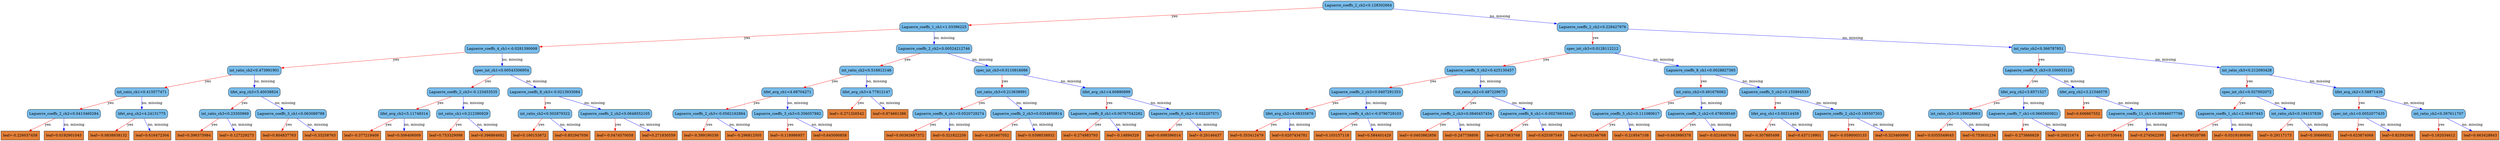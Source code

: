 digraph {
	graph [bb="0,0,7982,567",
		rankdir=TB
	];
	node [label="\N"];
	0	[fillcolor="#78bceb",
		height=0.5,
		label="Laguerre_coeffs_2_ch2<0.128302664",
		pos="4257.1,549",
		shape=box,
		style="filled, rounded",
		width=3.1076];
	1	[fillcolor="#78bceb",
		height=0.5,
		label="Laguerre_coeffs_1_ch1<1.03396225",
		pos="2881.1,460.5",
		shape=box,
		style="filled, rounded",
		width=3.0139];
	0 -> 1	[color="#FF0000",
		label=yes,
		lp="3702.1,504.75",
		pos="e,2990.1,468.35 4144.8,540.94 3888.9,524.85 3264.4,485.59 3001.2,469.05"];
	2	[fillcolor="#78bceb",
		height=0.5,
		label="Laguerre_coeffs_2_ch2<0.228427976",
		pos="4966.1,460.5",
		shape=box,
		style="filled, rounded",
		width=3.1076];
	0 -> 2	[color="#0000FF",
		label="no, missing",
		lp="4708,504.75",
		pos="e,4854,475.18 4369.5,534.29 4498.5,518.55 4709.5,492.81 4842.9,476.53"];
	3	[fillcolor="#78bceb",
		height=0.5,
		label="Laguerre_coeffs_4_ch1<-0.0281390008",
		pos="1678.1,372",
		shape=box,
		style="filled, rounded",
		width=3.2639];
	1 -> 3	[color="#FF0000",
		label=yes,
		lp="2397.1,416.25",
		pos="e,1796,381.48 2772.2,451.67 2550.1,435.7 2045.4,399.41 1807.2,382.28"];
	4	[fillcolor="#78bceb",
		height=0.5,
		label="Laguerre_coeffs_2_ch2<0.00524212746",
		pos="2881.1,372",
		shape=box,
		style="filled, rounded",
		width=3.2951];
	1 -> 4	[color="#0000FF",
		label="no, missing",
		lp="2913,416.25",
		pos="e,2881.1,390.35 2881.1,442.41 2881.1,430.76 2881.1,415.05 2881.1,401.52"];
	5	[fillcolor="#78bceb",
		height=0.5,
		label="spec_int_ch3<0.0128112212",
		pos="4966.1,372",
		shape=box,
		style="filled, rounded",
		width=2.4097];
	2 -> 5	[color="#FF0000",
		label=yes,
		lp="4975.1,416.25",
		pos="e,4966.1,390.35 4966.1,442.41 4966.1,430.76 4966.1,415.05 4966.1,401.52"];
	6	[fillcolor="#78bceb",
		height=0.5,
		label="int_ratio_ch2<0.366787851",
		pos="6513.1,372",
		shape=box,
		style="filled, rounded",
		width=2.3264];
	2 -> 6	[color="#0000FF",
		label="no, missing",
		lp="5911,416.25",
		pos="e,6429,377.71 5078.3,453.23 5369.5,436.94 6145.8,393.54 6417.6,378.34"];
	7	[fillcolor="#78bceb",
		height=0.5,
		label="int_ratio_ch2<0.473991901",
		pos="808.12,283.5",
		shape=box,
		style="filled, rounded",
		width=2.3264];
	3 -> 7	[color="#FF0000",
		label=yes,
		lp="1330.1,327.75",
		pos="e,892.24,292.86 1560.3,359.29 1386.3,341.98 1063.7,309.91 903.48,293.98"];
	8	[fillcolor="#78bceb",
		height=0.5,
		label="spec_int_ch1<0.00543306954",
		pos="1678.1,283.5",
		shape=box,
		style="filled, rounded",
		width=2.5035];
	3 -> 8	[color="#0000FF",
		label="no, missing",
		lp="1710,327.75",
		pos="e,1678.1,301.85 1678.1,353.91 1678.1,342.26 1678.1,326.55 1678.1,313.02"];
	9	[fillcolor="#78bceb",
		height=0.5,
		label="int_ratio_ch2<0.516812146",
		pos="2728.1,283.5",
		shape=box,
		style="filled, rounded",
		width=2.3264];
	4 -> 9	[color="#FF0000",
		label=yes,
		lp="2828.1,327.75",
		pos="e,2758.9,301.91 2850.5,353.7 2827.1,340.43 2794.4,321.98 2768.7,307.46"];
	10	[fillcolor="#78bceb",
		height=0.5,
		label="spec_int_ch3<0.0110916086",
		pos="3161.1,283.5",
		shape=box,
		style="filled, rounded",
		width=2.4097];
	4 -> 10	[color="#0000FF",
		label="no, missing",
		lp="3079,327.75",
		pos="e,3104.9,301.87 2937.5,353.6 2982.6,339.64 3046.2,320.01 3094,305.23"];
	15	[fillcolor="#78bceb",
		height=0.5,
		label="int_ratio_ch1<0.415577471",
		pos="447.12,195",
		shape=box,
		style="filled, rounded",
		width=2.3264];
	7 -> 15	[color="#FF0000",
		label=yes,
		lp="669.12,239.25",
		pos="e,519.94,213.45 735.51,265.1 676.36,250.93 592.81,230.91 530.85,216.06"];
	16	[fillcolor="#78bceb",
		height=0.5,
		label="lifet_avg_ch3<5.40038824",
		pos="808.12,195",
		shape=box,
		style="filled, rounded",
		width=2.2639];
	7 -> 16	[color="#0000FF",
		label="no, missing",
		lp="840,239.25",
		pos="e,808.12,213.35 808.12,265.41 808.12,253.76 808.12,238.05 808.12,224.52"];
	17	[fillcolor="#78bceb",
		height=0.5,
		label="Laguerre_coeffs_2_ch3<-0.123453535",
		pos="1481.1,195",
		shape=box,
		style="filled, rounded",
		width=3.1701];
	8 -> 17	[color="#FF0000",
		label=yes,
		lp="1607.1,239.25",
		pos="e,1520.8,213.41 1638.7,265.2 1607.8,251.63 1564.6,232.66 1531.2,218.01"];
	18	[fillcolor="#78bceb",
		height=0.5,
		label="Laguerre_coeffs_8_ch3<-0.0213933084",
		pos="1738.1,195",
		shape=box,
		style="filled, rounded",
		width=3.2639];
	8 -> 18	[color="#0000FF",
		label="no, missing",
		lp="1746,239.25",
		pos="e,1726.1,213.35 1690,265.41 1698.5,253.17 1710.1,236.45 1719.8,222.49"];
	31	[fillcolor="#78bceb",
		height=0.5,
		label="Laguerre_coeffs_2_ch2<0.0413460284",
		pos="199.12,106.5",
		shape=box,
		style="filled, rounded",
		width=3.2014];
	15 -> 31	[color="#FF0000",
		label=yes,
		lp="355.12,150.75",
		pos="e,248.93,124.87 397.24,176.6 357.55,162.76 301.87,143.34 259.64,128.61"];
	32	[fillcolor="#78bceb",
		height=0.5,
		label="lifet_avg_ch2<4.24131775",
		pos="447.12,106.5",
		shape=box,
		style="filled, rounded",
		width=2.2639];
	15 -> 32	[color="#0000FF",
		label="no, missing",
		lp="479,150.75",
		pos="e,447.12,124.85 447.12,176.91 447.12,165.26 447.12,149.55 447.12,136.02"];
	33	[fillcolor="#78bceb",
		height=0.5,
		label="int_ratio_ch3<0.23350969",
		pos="714.12,106.5",
		shape=box,
		style="filled, rounded",
		width=2.2326];
	16 -> 33	[color="#FF0000",
		label=yes,
		lp="779.12,150.75",
		pos="e,732.98,124.85 789.55,176.91 775.74,164.2 756.68,146.66 741.17,132.39"];
	34	[fillcolor="#78bceb",
		height=0.5,
		label="Laguerre_coeffs_3_ch1<0.063089788",
		pos="924.12,106.5",
		shape=box,
		style="filled, rounded",
		width=3.1076];
	16 -> 34	[color="#0000FF",
		label="no, missing",
		lp="909,150.75",
		pos="e,900.97,124.77 831.32,176.7 848.71,163.74 872.72,145.84 891.96,131.49"];
	63	[fillcolor="#e48038",
		height=0.5,
		label="leaf=-0.226037458",
		pos="60.125,18",
		shape=box,
		style=filled,
		width=1.6701];
	31 -> 63	[color="#FF0000",
		label=yes,
		lp="151.12,62.25",
		pos="e,87.871,36.267 171.33,88.203 150.12,75.003 120.68,56.683 97.42,42.209"];
	64	[fillcolor="#e48038",
		height=0.5,
		label="leaf=0.0192901045",
		pos="199.12,18",
		shape=box,
		style=filled,
		width=1.7014];
	31 -> 64	[color="#0000FF",
		label="no, missing",
		lp="231,62.25",
		pos="e,199.12,36.35 199.12,88.41 199.12,76.758 199.12,61.047 199.12,47.519"];
	65	[fillcolor="#e48038",
		height=0.5,
		label="leaf=-0.0838938132",
		pos="342.12,18",
		shape=box,
		style=filled,
		width=1.7639];
	32 -> 65	[color="#FF0000",
		label=yes,
		lp="413.12,62.25",
		pos="e,363.08,36.267 426.13,88.203 410.53,75.356 389.05,57.661 371.72,43.38"];
	66	[fillcolor="#e48038",
		height=0.5,
		label="leaf=0.616472304",
		pos="481.12,18",
		shape=box,
		style=filled,
		width=1.6076];
	32 -> 66	[color="#0000FF",
		label="no, missing",
		lp="500,62.25",
		pos="e,474.31,36.35 453.84,88.41 458.52,76.522 464.85,60.41 470.24,46.702"];
	67	[fillcolor="#e48038",
		height=0.5,
		label="leaf=0.396375984",
		pos="615.12,18",
		shape=box,
		style=filled,
		width=1.6076];
	33 -> 67	[color="#FF0000",
		label=yes,
		lp="683.12,62.25",
		pos="e,634.98,36.35 694.57,88.41 680.02,75.698 659.94,58.157 643.61,43.889"];
	68	[fillcolor="#e48038",
		height=0.5,
		label="leaf=-0.127229273",
		pos="751.12,18",
		shape=box,
		style=filled,
		width=1.6701];
	33 -> 68	[color="#0000FF",
		label="no, missing",
		lp="768,62.25",
		pos="e,743.7,36.35 721.44,88.41 726.52,76.522 733.41,60.41 739.28,46.702"];
	69	[fillcolor="#e48038",
		height=0.5,
		label="leaf=0.804837763",
		pos="887.12,18",
		shape=box,
		style=filled,
		width=1.6076];
	34 -> 69	[color="#FF0000",
		label=yes,
		lp="918.12,62.25",
		pos="e,894.55,36.35 916.81,88.41 911.73,76.522 904.84,60.41 898.97,46.702"];
	70	[fillcolor="#e48038",
		height=0.5,
		label="leaf=0.33258763",
		pos="1017.1,18",
		shape=box,
		style=filled,
		width=1.5139];
	34 -> 70	[color="#0000FF",
		label="no, missing",
		lp="1011,62.25",
		pos="e,998.47,36.35 942.5,88.41 956.17,75.698 975.03,58.157 990.37,43.889"];
	35	[fillcolor="#78bceb",
		height=0.5,
		label="lifet_avg_ch2<5.11748314",
		pos="1286.1,106.5",
		shape=box,
		style="filled, rounded",
		width=2.2639];
	17 -> 35	[color="#FF0000",
		label=yes,
		lp="1410.1,150.75",
		pos="e,1325.4,124.91 1442.1,176.7 1411.5,163.13 1368.8,144.16 1335.7,129.51"];
	36	[fillcolor="#78bceb",
		height=0.5,
		label="int_ratio_ch1<0.212390929",
		pos="1481.1,106.5",
		shape=box,
		style="filled, rounded",
		width=2.3264];
	17 -> 36	[color="#0000FF",
		label="no, missing",
		lp="1513,150.75",
		pos="e,1481.1,124.85 1481.1,176.91 1481.1,165.26 1481.1,149.55 1481.1,136.02"];
	37	[fillcolor="#78bceb",
		height=0.5,
		label="int_ratio_ch2<0.502879322",
		pos="1738.1,106.5",
		shape=box,
		style="filled, rounded",
		width=2.3264];
	18 -> 37	[color="#FF0000",
		label=yes,
		lp="1747.1,150.75",
		pos="e,1738.1,124.85 1738.1,176.91 1738.1,165.26 1738.1,149.55 1738.1,136.02"];
	38	[fillcolor="#78bceb",
		height=0.5,
		label="Laguerre_coeffs_2_ch2<0.0648552105",
		pos="1961.1,106.5",
		shape=box,
		style="filled, rounded",
		width=3.2014];
	18 -> 38	[color="#0000FF",
		label="no, missing",
		lp="1902,150.75",
		pos="e,1916.3,124.87 1783,176.6 1818.4,162.85 1868.1,143.58 1906,128.89"];
	71	[fillcolor="#e48038",
		height=0.5,
		label="leaf=-0.377219409",
		pos="1150.1,18",
		shape=box,
		style=filled,
		width=1.6701];
	35 -> 71	[color="#FF0000",
		label=yes,
		lp="1240.1,62.25",
		pos="e,1177.3,36.267 1258.9,88.203 1238.3,75.062 1209.6,56.846 1186.9,42.403"];
	72	[fillcolor="#e48038",
		height=0.5,
		label="leaf=0.506406009",
		pos="1286.1,18",
		shape=box,
		style=filled,
		width=1.6076];
	35 -> 72	[color="#0000FF",
		label="no, missing",
		lp="1318,62.25",
		pos="e,1286.1,36.35 1286.1,88.41 1286.1,76.758 1286.1,61.047 1286.1,47.519"];
	73	[fillcolor="#e48038",
		height=0.5,
		label="leaf=0.753329098",
		pos="1420.1,18",
		shape=box,
		style=filled,
		width=1.6076];
	36 -> 73	[color="#FF0000",
		label=yes,
		lp="1465.1,62.25",
		pos="e,1432.4,36.35 1469.1,88.41 1460.4,76.169 1448.6,59.449 1438.8,45.487"];
	74	[fillcolor="#e48038",
		height=0.5,
		label="leaf=0.396864682",
		pos="1554.1,18",
		shape=box,
		style=filled,
		width=1.6076];
	36 -> 74	[color="#0000FF",
		label="no, missing",
		lp="1557,62.25",
		pos="e,1539.5,36.35 1495.5,88.41 1506,76.051 1520.3,59.127 1532.1,45.085"];
	75	[fillcolor="#e48038",
		height=0.5,
		label="leaf=0.160153672",
		pos="1688.1,18",
		shape=box,
		style=filled,
		width=1.6076];
	37 -> 75	[color="#FF0000",
		label=yes,
		lp="1727.1,62.25",
		pos="e,1698.2,36.35 1728.2,88.41 1721.3,76.405 1711.9,60.091 1703.9,46.295"];
	76	[fillcolor="#e48038",
		height=0.5,
		label="leaf=0.852947056",
		pos="1822.1,18",
		shape=box,
		style=filled,
		width=1.6076];
	37 -> 76	[color="#0000FF",
		label="no, missing",
		lp="1820,62.25",
		pos="e,1805.3,36.35 1754.7,88.41 1767,75.816 1783.8,58.481 1797.6,44.286"];
	77	[fillcolor="#e48038",
		height=0.5,
		label="leaf=-0.0474570058",
		pos="1961.1,18",
		shape=box,
		style=filled,
		width=1.7639];
	38 -> 77	[color="#FF0000",
		label=yes,
		lp="1970.1,62.25",
		pos="e,1961.1,36.35 1961.1,88.41 1961.1,76.758 1961.1,61.047 1961.1,47.519"];
	78	[fillcolor="#e48038",
		height=0.5,
		label="leaf=0.271830559",
		pos="2100.1,18",
		shape=box,
		style=filled,
		width=1.6076];
	38 -> 78	[color="#0000FF",
		label="no, missing",
		lp="2075,62.25",
		pos="e,2072.4,36.267 1988.9,88.203 2010.1,75.003 2039.6,56.683 2062.8,42.209"];
	19	[fillcolor="#78bceb",
		height=0.5,
		label="lifet_avg_ch1<4.68704271",
		pos="2512.1,195",
		shape=box,
		style="filled, rounded",
		width=2.2639];
	9 -> 19	[color="#FF0000",
		label=yes,
		lp="2649.1,239.25",
		pos="e,2555.5,213.37 2684.7,265.1 2650.5,251.4 2602.6,232.25 2566,217.58"];
	20	[fillcolor="#78bceb",
		height=0.5,
		label="lifet_avg_ch3<4.77812147",
		pos="2728.1,195",
		shape=box,
		style="filled, rounded",
		width=2.2639];
	9 -> 20	[color="#0000FF",
		label="no, missing",
		lp="2760,239.25",
		pos="e,2728.1,213.35 2728.1,265.41 2728.1,253.76 2728.1,238.05 2728.1,224.52"];
	21	[fillcolor="#78bceb",
		height=0.5,
		label="int_ratio_ch3<0.213638991",
		pos="3161.1,195",
		shape=box,
		style="filled, rounded",
		width=2.3264];
	10 -> 21	[color="#FF0000",
		label=yes,
		lp="3170.1,239.25",
		pos="e,3161.1,213.35 3161.1,265.41 3161.1,253.76 3161.1,238.05 3161.1,224.52"];
	22	[fillcolor="#78bceb",
		height=0.5,
		label="lifet_avg_ch1<4.60880899",
		pos="3530.1,195",
		shape=box,
		style="filled, rounded",
		width=2.2639];
	10 -> 22	[color="#0000FF",
		label="no, missing",
		lp="3411,239.25",
		pos="e,3455.7,213.45 3235.4,265.1 3295.8,250.93 3381.2,230.91 3444.5,216.06"];
	39	[fillcolor="#78bceb",
		height=0.5,
		label="Laguerre_coeffs_2_ch3<-0.0562162884",
		pos="2265.1,106.5",
		shape=box,
		style="filled, rounded",
		width=3.2639];
	19 -> 39	[color="#FF0000",
		label=yes,
		lp="2420.1,150.75",
		pos="e,2314.7,124.87 2462.4,176.6 2422.9,162.76 2367.5,143.34 2325.4,128.61"];
	40	[fillcolor="#78bceb",
		height=0.5,
		label="Laguerre_coeffs_3_ch3<0.356057882",
		pos="2512.1,106.5",
		shape=box,
		style="filled, rounded",
		width=3.1076];
	19 -> 40	[color="#0000FF",
		label="no, missing",
		lp="2544,150.75",
		pos="e,2512.1,124.85 2512.1,176.91 2512.1,165.26 2512.1,149.55 2512.1,136.02"];
	41	[fillcolor="#e48038",
		height=0.5,
		label="leaf=-0.271326542",
		pos="2702.1,106.5",
		shape=box,
		style=filled,
		width=1.6701];
	20 -> 41	[color="#FF0000",
		label=yes,
		lp="2727.1,150.75",
		pos="e,2707.3,124.85 2723,176.91 2719.5,165.14 2714.7,149.23 2710.6,135.61"];
	42	[fillcolor="#e48038",
		height=0.5,
		label="leaf=0.874661386",
		pos="2838.1,106.5",
		shape=box,
		style=filled,
		width=1.6076];
	20 -> 42	[color="#0000FF",
		label="no, missing",
		lp="2825,150.75",
		pos="e,2816.2,124.77 2750.1,176.7 2766.5,163.86 2789,146.16 2807.1,131.88"];
	79	[fillcolor="#e48038",
		height=0.5,
		label="leaf=-0.399190336",
		pos="2236.1,18",
		shape=box,
		style=filled,
		width=1.6701];
	39 -> 79	[color="#FF0000",
		label=yes,
		lp="2263.1,62.25",
		pos="e,2241.9,36.35 2259.4,88.41 2255.4,76.64 2250.1,60.729 2245.5,47.11"];
	80	[fillcolor="#e48038",
		height=0.5,
		label="leaf=-0.296812505",
		pos="2374.1,18",
		shape=box,
		style=filled,
		width=1.6701];
	39 -> 80	[color="#0000FF",
		label="no, missing",
		lp="2362,62.25",
		pos="e,2352.4,36.267 2286.9,88.203 2303.1,75.356 2325.4,57.661 2343.4,43.38"];
	81	[fillcolor="#e48038",
		height=0.5,
		label="leaf=-0.118986957",
		pos="2512.1,18",
		shape=box,
		style=filled,
		width=1.6701];
	40 -> 81	[color="#FF0000",
		label=yes,
		lp="2521.1,62.25",
		pos="e,2512.1,36.35 2512.1,88.41 2512.1,76.758 2512.1,61.047 2512.1,47.519"];
	82	[fillcolor="#e48038",
		height=0.5,
		label="leaf=0.645690858",
		pos="2648.1,18",
		shape=box,
		style=filled,
		width=1.6076];
	40 -> 82	[color="#0000FF",
		label="no, missing",
		lp="2625,62.25",
		pos="e,2621,36.267 2539.3,88.203 2560,75.062 2588.6,56.846 2611.3,42.403"];
	43	[fillcolor="#78bceb",
		height=0.5,
		label="Laguerre_coeffs_4_ch1<0.0520729274",
		pos="3029.1,106.5",
		shape=box,
		style="filled, rounded",
		width=3.2014];
	21 -> 43	[color="#FF0000",
		label=yes,
		lp="3116.1,150.75",
		pos="e,3055.5,124.77 3134.7,176.7 3114.7,163.56 3086.9,145.35 3064.8,130.9"];
	44	[fillcolor="#78bceb",
		height=0.5,
		label="Laguerre_coeffs_2_ch3<0.0354850814",
		pos="3278.1,106.5",
		shape=box,
		style="filled, rounded",
		width=3.2014];
	21 -> 44	[color="#0000FF",
		label="no, missing",
		lp="3262,150.75",
		pos="e,3254.8,124.77 3184.5,176.7 3202.1,163.74 3226.3,145.84 3245.7,131.49"];
	45	[fillcolor="#78bceb",
		height=0.5,
		label="Laguerre_coeffs_8_ch1<0.00767542282",
		pos="3530.1,106.5",
		shape=box,
		style="filled, rounded",
		width=3.2951];
	22 -> 45	[color="#FF0000",
		label=yes,
		lp="3539.1,150.75",
		pos="e,3530.1,124.85 3530.1,176.91 3530.1,165.26 3530.1,149.55 3530.1,136.02"];
	46	[fillcolor="#78bceb",
		height=0.5,
		label="Laguerre_coeffs_6_ch2<-0.032207571",
		pos="3781.1,106.5",
		shape=box,
		style="filled, rounded",
		width=3.1701];
	22 -> 46	[color="#0000FF",
		label="no, missing",
		lp="3710,150.75",
		pos="e,3730.7,124.87 3580.6,176.6 3620.8,162.76 3677.1,143.34 3719.9,128.61"];
	83	[fillcolor="#e48038",
		height=0.5,
		label="leaf=0.00362687372",
		pos="2888.1,18",
		shape=box,
		style=filled,
		width=1.7951];
	43 -> 83	[color="#FF0000",
		label=yes,
		lp="2981.1,62.25",
		pos="e,2916.3,36.267 3000.9,88.203 2979.4,75.003 2949.6,56.683 2926,42.209"];
	84	[fillcolor="#e48038",
		height=0.5,
		label="leaf=0.321822256",
		pos="3029.1,18",
		shape=box,
		style=filled,
		width=1.6076];
	43 -> 84	[color="#0000FF",
		label="no, missing",
		lp="3061,62.25",
		pos="e,3029.1,36.35 3029.1,88.41 3029.1,76.758 3029.1,61.047 3029.1,47.519"];
	85	[fillcolor="#e48038",
		height=0.5,
		label="leaf=-0.263407052",
		pos="3165.1,18",
		shape=box,
		style=filled,
		width=1.6701];
	44 -> 85	[color="#FF0000",
		label=yes,
		lp="3241.1,62.25",
		pos="e,3187.7,36.267 3255.5,88.203 3238.7,75.297 3215.4,57.498 3196.7,43.183"];
	86	[fillcolor="#e48038",
		height=0.5,
		label="leaf=-0.0398538932",
		pos="3307.1,18",
		shape=box,
		style=filled,
		width=1.7639];
	44 -> 86	[color="#0000FF",
		label="no, missing",
		lp="3328,62.25",
		pos="e,3301.3,36.35 3283.9,88.41 3287.8,76.64 3293.1,60.729 3297.7,47.11"];
	87	[fillcolor="#e48038",
		height=0.5,
		label="leaf=-0.274983793",
		pos="3449.1,18",
		shape=box,
		style=filled,
		width=1.6701];
	45 -> 87	[color="#FF0000",
		label=yes,
		lp="3506.1,62.25",
		pos="e,3465.4,36.35 3514.1,88.41 3502.4,75.934 3486.4,58.805 3473.2,44.685"];
	88	[fillcolor="#e48038",
		height=0.5,
		label="leaf=-0.14894329",
		pos="3584.1,18",
		shape=box,
		style=filled,
		width=1.5764];
	45 -> 88	[color="#0000FF",
		label="no, missing",
		lp="3594,62.25",
		pos="e,3573.3,36.35 3540.8,88.41 3548.4,76.287 3558.7,59.77 3567.3,45.89"];
	89	[fillcolor="#e48038",
		height=0.5,
		label="leaf=0.699396014",
		pos="3717.1,18",
		shape=box,
		style=filled,
		width=1.6076];
	46 -> 89	[color="#FF0000",
		label=yes,
		lp="3764.1,62.25",
		pos="e,3730,36.35 3768.5,88.41 3759.4,76.169 3747.1,59.449 3736.7,45.487"];
	90	[fillcolor="#e48038",
		height=0.5,
		label="leaf=-0.20146437",
		pos="3850.1,18",
		shape=box,
		style=filled,
		width=1.5764];
	46 -> 90	[color="#0000FF",
		label="no, missing",
		lp="3854,62.25",
		pos="e,3836.3,36.35 3794.8,88.41 3804.6,76.051 3818.1,59.127 3829.3,45.085"];
	11	[fillcolor="#78bceb",
		height=0.5,
		label="Laguerre_coeffs_3_ch2<0.425130457",
		pos="4755.1,283.5",
		shape=box,
		style="filled, rounded",
		width=3.1076];
	5 -> 11	[color="#FF0000",
		label=yes,
		lp="4889.1,327.75",
		pos="e,4797.5,301.87 4923.7,353.6 4890.3,339.9 4843.5,320.75 4807.8,306.08"];
	12	[fillcolor="#78bceb",
		height=0.5,
		label="Laguerre_coeffs_8_ch1<0.0028827365",
		pos="5385.1,283.5",
		shape=box,
		style="filled, rounded",
		width=3.2014];
	5 -> 12	[color="#0000FF",
		label="no, missing",
		lp="5246,327.75",
		pos="e,5300.4,302 5050.7,353.55 5119.8,339.28 5217.5,319.1 5289.5,304.24"];
	13	[fillcolor="#78bceb",
		height=0.5,
		label="Laguerre_coeffs_5_ch3<0.100053124",
		pos="6513.1,283.5",
		shape=box,
		style="filled, rounded",
		width=3.1076];
	6 -> 13	[color="#FF0000",
		label=yes,
		lp="6522.1,327.75",
		pos="e,6513.1,301.85 6513.1,353.91 6513.1,342.26 6513.1,326.55 6513.1,313.02"];
	14	[fillcolor="#78bceb",
		height=0.5,
		label="int_ratio_ch3<0.212093428",
		pos="7179.1,283.5",
		shape=box,
		style="filled, rounded",
		width=2.3264];
	6 -> 14	[color="#0000FF",
		label="no, missing",
		lp="6938,327.75",
		pos="e,7095.1,295.41 6597.1,360.09 6721.4,343.95 6953.6,313.79 7084,296.86"];
	23	[fillcolor="#78bceb",
		height=0.5,
		label="Laguerre_coeffs_2_ch3<0.0407291353",
		pos="4364.1,195",
		shape=box,
		style="filled, rounded",
		width=3.2014];
	11 -> 23	[color="#FF0000",
		label=yes,
		lp="4604.1,239.25",
		pos="e,4443,213.45 4676.5,265.1 4612.1,250.87 4521.2,230.74 4454,215.88"];
	24	[fillcolor="#78bceb",
		height=0.5,
		label="int_ratio_ch2<0.487229675",
		pos="4755.1,195",
		shape=box,
		style="filled, rounded",
		width=2.3264];
	11 -> 24	[color="#0000FF",
		label="no, missing",
		lp="4787,239.25",
		pos="e,4755.1,213.35 4755.1,265.41 4755.1,253.76 4755.1,238.05 4755.1,224.52"];
	25	[fillcolor="#78bceb",
		height=0.5,
		label="int_ratio_ch2<0.491676062",
		pos="5385.1,195",
		shape=box,
		style="filled, rounded",
		width=2.3264];
	12 -> 25	[color="#FF0000",
		label=yes,
		lp="5394.1,239.25",
		pos="e,5385.1,213.35 5385.1,265.41 5385.1,253.76 5385.1,238.05 5385.1,224.52"];
	26	[fillcolor="#78bceb",
		height=0.5,
		label="Laguerre_coeffs_5_ch2<0.155894533",
		pos="5675.1,195",
		shape=box,
		style="filled, rounded",
		width=3.1076];
	12 -> 26	[color="#0000FF",
		label="no, missing",
		lp="5588,239.25",
		pos="e,5616.9,213.37 5443.5,265.1 5490.4,251.11 5556.4,231.42 5605.9,216.64"];
	47	[fillcolor="#78bceb",
		height=0.5,
		label="lifet_avg_ch2<4.08335876",
		pos="4120.1,106.5",
		shape=box,
		style="filled, rounded",
		width=2.2639];
	23 -> 47	[color="#FF0000",
		label=yes,
		lp="4273.1,150.75",
		pos="e,4169.1,124.87 4315,176.6 4276.1,162.79 4221.4,143.42 4179.9,128.7"];
	48	[fillcolor="#78bceb",
		height=0.5,
		label="Laguerre_coeffs_4_ch1<-0.0796729103",
		pos="4364.1,106.5",
		shape=box,
		style="filled, rounded",
		width=3.2639];
	23 -> 48	[color="#0000FF",
		label="no, missing",
		lp="4396,150.75",
		pos="e,4364.1,124.85 4364.1,176.91 4364.1,165.26 4364.1,149.55 4364.1,136.02"];
	49	[fillcolor="#78bceb",
		height=0.5,
		label="Laguerre_coeffs_2_ch3<0.0840457454",
		pos="4628.1,106.5",
		shape=box,
		style="filled, rounded",
		width=3.2014];
	24 -> 49	[color="#FF0000",
		label=yes,
		lp="4712.1,150.75",
		pos="e,4653.5,124.77 4729.7,176.7 4710.5,163.62 4683.9,145.51 4662.8,131.1"];
	50	[fillcolor="#78bceb",
		height=0.5,
		label="Laguerre_coeffs_8_ch1<-0.00276633445",
		pos="4882.1,106.5",
		shape=box,
		style="filled, rounded",
		width=3.3576];
	24 -> 50	[color="#0000FF",
		label="no, missing",
		lp="4862,150.75",
		pos="e,4856.8,124.77 4780.5,176.7 4799.7,163.62 4826.3,145.51 4847.5,131.1"];
	91	[fillcolor="#e48038",
		height=0.5,
		label="leaf=0.353412479",
		pos="3983.1,18",
		shape=box,
		style=filled,
		width=1.6076];
	47 -> 91	[color="#FF0000",
		label=yes,
		lp="4073.1,62.25",
		pos="e,4010.5,36.267 4092.7,88.203 4071.9,75.062 4043.1,56.846 4020.2,42.403"];
	92	[fillcolor="#e48038",
		height=0.5,
		label="leaf=0.0207434781",
		pos="4120.1,18",
		shape=box,
		style=filled,
		width=1.7014];
	47 -> 92	[color="#0000FF",
		label="no, missing",
		lp="4152,62.25",
		pos="e,4120.1,36.35 4120.1,88.41 4120.1,76.758 4120.1,61.047 4120.1,47.519"];
	93	[fillcolor="#e48038",
		height=0.5,
		label="leaf=0.103157118",
		pos="4257.1,18",
		shape=box,
		style=filled,
		width=1.6076];
	48 -> 93	[color="#FF0000",
		label=yes,
		lp="4330.1,62.25",
		pos="e,4278.5,36.267 4342.7,88.203 4326.8,75.356 4304.9,57.661 4287.3,43.38"];
	94	[fillcolor="#e48038",
		height=0.5,
		label="leaf=0.584401429",
		pos="4391.1,18",
		shape=box,
		style=filled,
		width=1.6076];
	48 -> 94	[color="#0000FF",
		label="no, missing",
		lp="4412,62.25",
		pos="e,4385.7,36.35 4369.5,88.41 4373.1,76.64 4378.1,60.729 4382.4,47.11"];
	95	[fillcolor="#e48038",
		height=0.5,
		label="leaf=-0.0403862856",
		pos="4530.1,18",
		shape=box,
		style=filled,
		width=1.7639];
	49 -> 95	[color="#FF0000",
		label=yes,
		lp="4597.1,62.25",
		pos="e,4549.8,36.35 4608.8,88.41 4594.4,75.698 4574.5,58.157 4558.3,43.889"];
	96	[fillcolor="#e48038",
		height=0.5,
		label="leaf=0.247738808",
		pos="4669.1,18",
		shape=box,
		style=filled,
		width=1.6076];
	49 -> 96	[color="#0000FF",
		label="no, missing",
		lp="4685,62.25",
		pos="e,4660.9,36.35 4636.2,88.41 4641.9,76.522 4649.5,60.41 4656,46.702"];
	97	[fillcolor="#e48038",
		height=0.5,
		label="leaf=0.287363768",
		pos="4803.1,18",
		shape=box,
		style=filled,
		width=1.6076];
	50 -> 97	[color="#FF0000",
		label=yes,
		lp="4859.1,62.25",
		pos="e,4819,36.35 4866.5,88.41 4855.1,75.934 4839.5,58.805 4826.6,44.685"];
	98	[fillcolor="#e48038",
		height=0.5,
		label="leaf=0.625387549",
		pos="4937.1,18",
		shape=box,
		style=filled,
		width=1.6076];
	50 -> 98	[color="#0000FF",
		label="no, missing",
		lp="4947,62.25",
		pos="e,4926.1,36.35 4893,88.41 4900.7,76.287 4911.2,59.77 4920,45.89"];
	51	[fillcolor="#78bceb",
		height=0.5,
		label="Laguerre_coeffs_5_ch2<0.111080617",
		pos="5203.1,106.5",
		shape=box,
		style="filled, rounded",
		width=3.1076];
	25 -> 51	[color="#FF0000",
		label=yes,
		lp="5320.1,150.75",
		pos="e,5239.8,124.91 5348.7,176.7 5320.3,163.19 5280.6,144.32 5249.8,129.7"];
	52	[fillcolor="#78bceb",
		height=0.5,
		label="Laguerre_coeffs_3_ch2<0.478038549",
		pos="5445.1,106.5",
		shape=box,
		style="filled, rounded",
		width=3.1076];
	25 -> 52	[color="#0000FF",
		label="no, missing",
		lp="5453,150.75",
		pos="e,5433.1,124.85 5397,176.91 5405.5,164.67 5417.1,147.95 5426.8,133.99"];
	53	[fillcolor="#78bceb",
		height=0.5,
		label="lifet_avg_ch1<3.00214458",
		pos="5675.1,106.5",
		shape=box,
		style="filled, rounded",
		width=2.2639];
	26 -> 53	[color="#FF0000",
		label=yes,
		lp="5684.1,150.75",
		pos="e,5675.1,124.85 5675.1,176.91 5675.1,165.26 5675.1,149.55 5675.1,136.02"];
	54	[fillcolor="#78bceb",
		height=0.5,
		label="Laguerre_coeffs_2_ch2<0.195507303",
		pos="5905.1,106.5",
		shape=box,
		style="filled, rounded",
		width=3.1076];
	26 -> 54	[color="#0000FF",
		label="no, missing",
		lp="5843,150.75",
		pos="e,5858.9,124.87 5721.4,176.6 5758,162.85 5809.2,143.58 5848.3,128.89"];
	99	[fillcolor="#e48038",
		height=0.5,
		label="leaf=0.0425246768",
		pos="5074.1,18",
		shape=box,
		style=filled,
		width=1.7014];
	51 -> 99	[color="#FF0000",
		label=yes,
		lp="5160.1,62.25",
		pos="e,5099.9,36.267 5177.3,88.203 5157.8,75.12 5130.8,57.01 5109.3,42.597"];
	100	[fillcolor="#e48038",
		height=0.5,
		label="leaf=-0.219547108",
		pos="5213.1,18",
		shape=box,
		style=filled,
		width=1.6701];
	51 -> 100	[color="#0000FF",
		label="no, missing",
		lp="5241,62.25",
		pos="e,5211.1,36.35 5205.1,88.41 5206.4,76.758 5208.3,61.047 5209.8,47.519"];
	101	[fillcolor="#e48038",
		height=0.5,
		label="leaf=0.663990378",
		pos="5349.1,18",
		shape=box,
		style=filled,
		width=1.6076];
	52 -> 101	[color="#FF0000",
		label=yes,
		lp="5415.1,62.25",
		pos="e,5368.4,36.35 5426.2,88.41 5412.1,75.698 5392.6,58.157 5376.7,43.889"];
	102	[fillcolor="#e48038",
		height=0.5,
		label="leaf=-0.0218467694",
		pos="5488.1,18",
		shape=box,
		style=filled,
		width=1.7639];
	52 -> 102	[color="#0000FF",
		label="no, missing",
		lp="5503,62.25",
		pos="e,5479.5,36.35 5453.6,88.41 5459.6,76.405 5467.7,60.091 5474.6,46.295"];
	103	[fillcolor="#e48038",
		height=0.5,
		label="leaf=-0.307885498",
		pos="5630.1,18",
		shape=box,
		style=filled,
		width=1.6701];
	53 -> 103	[color="#FF0000",
		label=yes,
		lp="5666.1,62.25",
		pos="e,5639.2,36.35 5666.2,88.41 5660,76.405 5651.5,60.091 5644.3,46.295"];
	104	[fillcolor="#e48038",
		height=0.5,
		label="leaf=0.437119901",
		pos="5766.1,18",
		shape=box,
		style=filled,
		width=1.6076];
	53 -> 104	[color="#0000FF",
		label="no, missing",
		lp="5761,62.25",
		pos="e,5747.9,36.35 5693.1,88.41 5706.5,75.698 5724.9,58.157 5739.9,43.889"];
	105	[fillcolor="#e48038",
		height=0.5,
		label="leaf=-0.0590003133",
		pos="5905.1,18",
		shape=box,
		style=filled,
		width=1.7639];
	54 -> 105	[color="#FF0000",
		label=yes,
		lp="5914.1,62.25",
		pos="e,5905.1,36.35 5905.1,88.41 5905.1,76.758 5905.1,61.047 5905.1,47.519"];
	106	[fillcolor="#e48038",
		height=0.5,
		label="leaf=0.323460996",
		pos="6044.1,18",
		shape=box,
		style=filled,
		width=1.6076];
	54 -> 106	[color="#0000FF",
		label="no, missing",
		lp="6019,62.25",
		pos="e,6016.4,36.267 5932.9,88.203 5954.1,75.003 5983.6,56.683 6006.8,42.209"];
	27	[fillcolor="#78bceb",
		height=0.5,
		label="lifet_avg_ch2<3.8571527",
		pos="6465.1,195",
		shape=box,
		style="filled, rounded",
		width=2.1701];
	13 -> 27	[color="#FF0000",
		label=yes,
		lp="6503.1,239.25",
		pos="e,6474.8,213.35 6503.6,265.41 6497,253.4 6487.9,237.09 6480.3,223.3"];
	28	[fillcolor="#78bceb",
		height=0.5,
		label="lifet_avg_ch2<3.21546578",
		pos="6656.1,195",
		shape=box,
		style="filled, rounded",
		width=2.2639];
	13 -> 28	[color="#0000FF",
		label="no, missing",
		lp="6630,239.25",
		pos="e,6627.6,213.27 6541.7,265.2 6563.5,252 6593.8,233.68 6617.8,219.21"];
	29	[fillcolor="#78bceb",
		height=0.5,
		label="spec_int_ch1<0.027002072",
		pos="7179.1,195",
		shape=box,
		style="filled, rounded",
		width=2.316];
	14 -> 29	[color="#FF0000",
		label=yes,
		lp="7188.1,239.25",
		pos="e,7179.1,213.35 7179.1,265.41 7179.1,253.76 7179.1,238.05 7179.1,224.52"];
	30	[fillcolor="#78bceb",
		height=0.5,
		label="lifet_avg_ch2<3.58871436",
		pos="7536.1,195",
		shape=box,
		style="filled, rounded",
		width=2.2639];
	14 -> 30	[color="#0000FF",
		label="no, missing",
		lp="7422,239.25",
		pos="e,7464.1,213.45 7250.9,265.1 7309.3,250.96 7391.7,230.99 7452.9,216.15"];
	55	[fillcolor="#78bceb",
		height=0.5,
		label="int_ratio_ch3<0.189028963",
		pos="6248.1,106.5",
		shape=box,
		style="filled, rounded",
		width=2.3264];
	27 -> 55	[color="#FF0000",
		label=yes,
		lp="6385.1,150.75",
		pos="e,6291.7,124.87 6421.5,176.6 6387.1,162.9 6339.1,143.75 6302.3,129.08"];
	56	[fillcolor="#78bceb",
		height=0.5,
		label="Laguerre_coeffs_7_ch1<0.0665600821",
		pos="6465.1,106.5",
		shape=box,
		style="filled, rounded",
		width=3.2014];
	27 -> 56	[color="#0000FF",
		label="no, missing",
		lp="6497,150.75",
		pos="e,6465.1,124.85 6465.1,176.91 6465.1,165.26 6465.1,149.55 6465.1,136.02"];
	57	[fillcolor="#e48038",
		height=0.5,
		label="leaf=0.606867552",
		pos="6656.1,106.5",
		shape=box,
		style=filled,
		width=1.6076];
	28 -> 57	[color="#FF0000",
		label=yes,
		lp="6665.1,150.75",
		pos="e,6656.1,124.85 6656.1,176.91 6656.1,165.26 6656.1,149.55 6656.1,136.02"];
	58	[fillcolor="#78bceb",
		height=0.5,
		label="Laguerre_coeffs_11_ch1<0.00946077798",
		pos="6854.1,106.5",
		shape=box,
		style="filled, rounded",
		width=3.3889];
	28 -> 58	[color="#0000FF",
		label="no, missing",
		lp="6805,150.75",
		pos="e,6814.3,124.91 6695.7,176.7 6726.8,163.13 6770.2,144.16 6803.8,129.51"];
	107	[fillcolor="#e48038",
		height=0.5,
		label="leaf=-0.0355549045",
		pos="6183.1,18",
		shape=box,
		style=filled,
		width=1.7639];
	55 -> 107	[color="#FF0000",
		label=yes,
		lp="6231.1,62.25",
		pos="e,6196.2,36.35 6235.3,88.41 6226.1,76.169 6213.5,59.449 6203,45.487"];
	108	[fillcolor="#e48038",
		height=0.5,
		label="leaf=0.753631234",
		pos="6322.1,18",
		shape=box,
		style=filled,
		width=1.6076];
	55 -> 108	[color="#0000FF",
		label="no, missing",
		lp="6324,62.25",
		pos="e,6307.3,36.35 6262.7,88.41 6273.3,76.051 6287.8,59.127 6299.8,45.085"];
	109	[fillcolor="#e48038",
		height=0.5,
		label="leaf=-0.273666829",
		pos="6458.1,18",
		shape=box,
		style=filled,
		width=1.6701];
	56 -> 109	[color="#FF0000",
		label=yes,
		lp="6472.1,62.25",
		pos="e,6459.5,36.35 6463.7,88.41 6462.8,76.758 6461.5,61.047 6460.4,47.519"];
	110	[fillcolor="#e48038",
		height=0.5,
		label="leaf=0.20021674",
		pos="6591.1,18",
		shape=box,
		style=filled,
		width=1.5139];
	56 -> 110	[color="#0000FF",
		label="no, missing",
		lp="6572,62.25",
		pos="e,6566,36.267 6490.3,88.203 6509.4,75.12 6535.8,57.01 6556.8,42.597"];
	111	[fillcolor="#e48038",
		height=0.5,
		label="leaf=-0.310753644",
		pos="6724.1,18",
		shape=box,
		style=filled,
		width=1.6701];
	58 -> 111	[color="#FF0000",
		label=yes,
		lp="6810.1,62.25",
		pos="e,6750.1,36.267 6828.1,88.203 6808.5,75.12 6781.2,57.01 6759.6,42.597"];
	112	[fillcolor="#e48038",
		height=0.5,
		label="leaf=0.274562299",
		pos="6860.1,18",
		shape=box,
		style=filled,
		width=1.6076];
	58 -> 112	[color="#0000FF",
		label="no, missing",
		lp="6890,62.25",
		pos="e,6858.9,36.35 6855.3,88.41 6856.1,76.758 6857.2,61.047 6858.1,47.519"];
	59	[fillcolor="#78bceb",
		height=0.5,
		label="Laguerre_coeffs_1_ch1<2.36457443",
		pos="7126.1,106.5",
		shape=box,
		style="filled, rounded",
		width=3.0139];
	29 -> 59	[color="#FF0000",
		label=yes,
		lp="7167.1,150.75",
		pos="e,7136.8,124.85 7168.7,176.91 7161.2,164.79 7151.1,148.27 7142.6,134.39"];
	60	[fillcolor="#78bceb",
		height=0.5,
		label="int_ratio_ch3<0.194157839",
		pos="7336.1,106.5",
		shape=box,
		style="filled, rounded",
		width=2.3264];
	29 -> 60	[color="#0000FF",
		label="no, missing",
		lp="7304,150.75",
		pos="e,7304.5,124.91 7210.5,176.7 7234.6,163.43 7268.1,144.98 7294.4,130.46"];
	61	[fillcolor="#78bceb",
		height=0.5,
		label="spec_int_ch1<0.0052077435",
		pos="7536.1,106.5",
		shape=box,
		style="filled, rounded",
		width=2.4097];
	30 -> 61	[color="#FF0000",
		label=yes,
		lp="7545.1,150.75",
		pos="e,7536.1,124.85 7536.1,176.91 7536.1,165.26 7536.1,149.55 7536.1,136.02"];
	62	[fillcolor="#78bceb",
		height=0.5,
		label="int_ratio_ch2<0.397611707",
		pos="7790.1,106.5",
		shape=box,
		style="filled, rounded",
		width=2.3264];
	30 -> 62	[color="#0000FF",
		label="no, missing",
		lp="7718,150.75",
		pos="e,7739.1,124.87 7587.2,176.6 7628,162.73 7685.1,143.25 7728.4,128.51"];
	113	[fillcolor="#e48038",
		height=0.5,
		label="leaf=0.679520786",
		pos="6994.1,18",
		shape=box,
		style=filled,
		width=1.6076];
	59 -> 113	[color="#FF0000",
		label=yes,
		lp="7081.1,62.25",
		pos="e,7020.5,36.267 7099.7,88.203 7079.7,75.062 7051.9,56.846 7029.8,42.403"];
	114	[fillcolor="#e48038",
		height=0.5,
		label="leaf=-0.0319190696",
		pos="7133.1,18",
		shape=box,
		style=filled,
		width=1.7639];
	59 -> 114	[color="#0000FF",
		label="no, missing",
		lp="7163,62.25",
		pos="e,7131.7,36.35 7127.5,88.41 7128.5,76.758 7129.7,61.047 7130.8,47.519"];
	115	[fillcolor="#e48038",
		height=0.5,
		label="leaf=-0.29117173",
		pos="7271.1,18",
		shape=box,
		style=filled,
		width=1.5764];
	60 -> 115	[color="#FF0000",
		label=yes,
		lp="7319.1,62.25",
		pos="e,7284.2,36.35 7323.3,88.41 7314.1,76.169 7301.5,59.449 7291,45.487"];
	116	[fillcolor="#e48038",
		height=0.5,
		label="leaf=0.30666852",
		pos="7400.1,18",
		shape=box,
		style=filled,
		width=1.5139];
	60 -> 116	[color="#0000FF",
		label="no, missing",
		lp="7406,62.25",
		pos="e,7387.3,36.35 7348.8,88.41 7357.8,76.169 7370.2,59.449 7380.5,45.487"];
	117	[fillcolor="#e48038",
		height=0.5,
		label="leaf=0.623874068",
		pos="7530.1,18",
		shape=box,
		style=filled,
		width=1.6076];
	61 -> 117	[color="#FF0000",
		label=yes,
		lp="7543.1,62.25",
		pos="e,7531.3,36.35 7534.9,88.41 7534.1,76.758 7533,61.047 7532.1,47.519"];
	118	[fillcolor="#e48038",
		height=0.5,
		label="leaf=0.82592088",
		pos="7660.1,18",
		shape=box,
		style=filled,
		width=1.5139];
	61 -> 118	[color="#0000FF",
		label="no, missing",
		lp="7642,62.25",
		pos="e,7635.4,36.267 7560.9,88.203 7579.6,75.179 7605.4,57.173 7626,42.792"];
	119	[fillcolor="#e48038",
		height=0.5,
		label="leaf=0.182034612",
		pos="7790.1,18",
		shape=box,
		style=filled,
		width=1.6076];
	62 -> 119	[color="#FF0000",
		label=yes,
		lp="7799.1,62.25",
		pos="e,7790.1,36.35 7790.1,88.41 7790.1,76.758 7790.1,61.047 7790.1,47.519"];
	120	[fillcolor="#e48038",
		height=0.5,
		label="leaf=0.663428843",
		pos="7924.1,18",
		shape=box,
		style=filled,
		width=1.6076];
	62 -> 120	[color="#0000FF",
		label="no, missing",
		lp="7902,62.25",
		pos="e,7897.4,36.267 7816.9,88.203 7837.3,75.062 7865.5,56.846 7887.9,42.403"];
}

